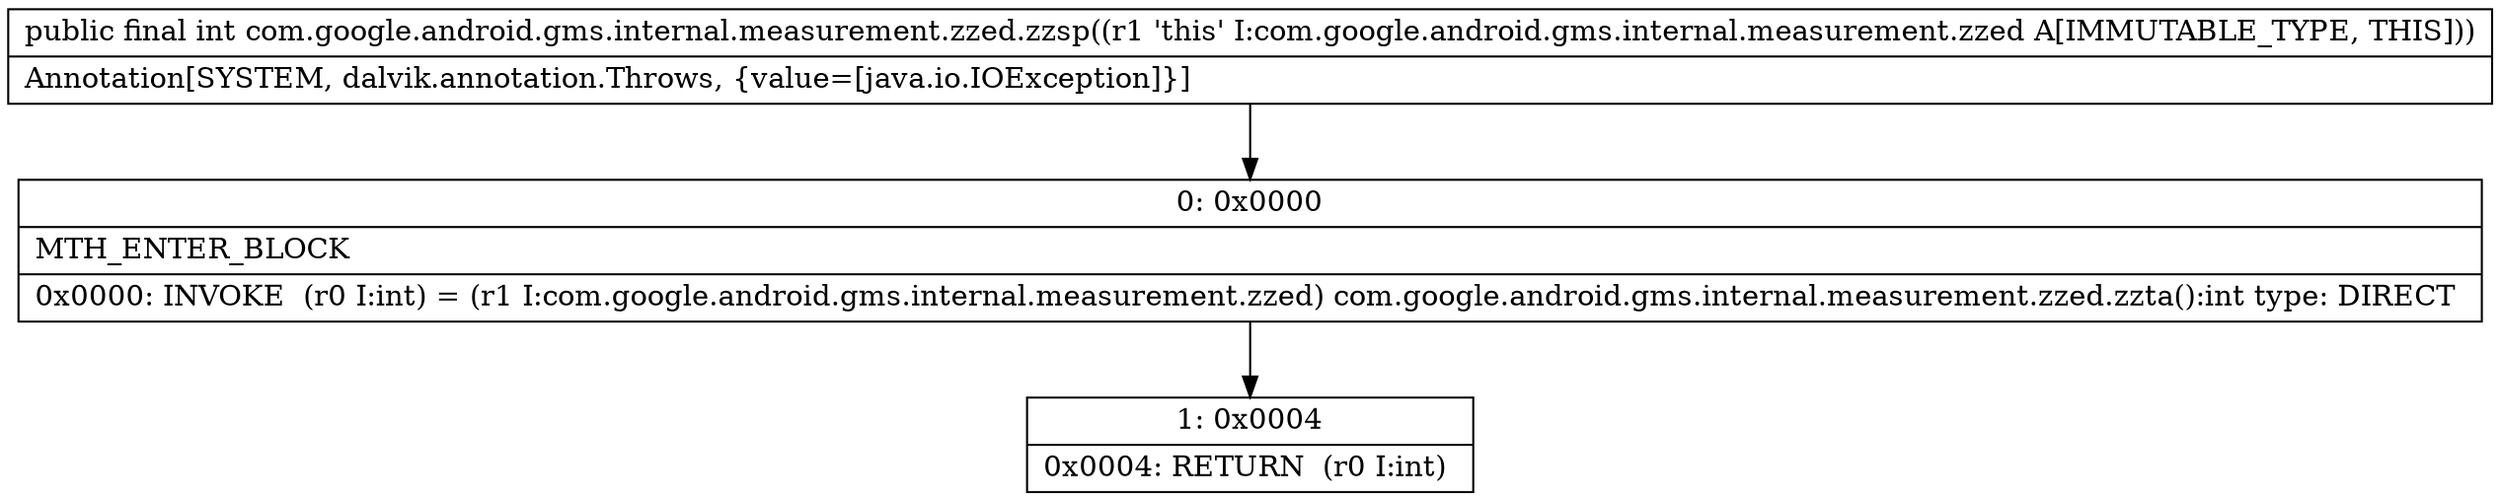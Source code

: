 digraph "CFG forcom.google.android.gms.internal.measurement.zzed.zzsp()I" {
Node_0 [shape=record,label="{0\:\ 0x0000|MTH_ENTER_BLOCK\l|0x0000: INVOKE  (r0 I:int) = (r1 I:com.google.android.gms.internal.measurement.zzed) com.google.android.gms.internal.measurement.zzed.zzta():int type: DIRECT \l}"];
Node_1 [shape=record,label="{1\:\ 0x0004|0x0004: RETURN  (r0 I:int) \l}"];
MethodNode[shape=record,label="{public final int com.google.android.gms.internal.measurement.zzed.zzsp((r1 'this' I:com.google.android.gms.internal.measurement.zzed A[IMMUTABLE_TYPE, THIS]))  | Annotation[SYSTEM, dalvik.annotation.Throws, \{value=[java.io.IOException]\}]\l}"];
MethodNode -> Node_0;
Node_0 -> Node_1;
}


